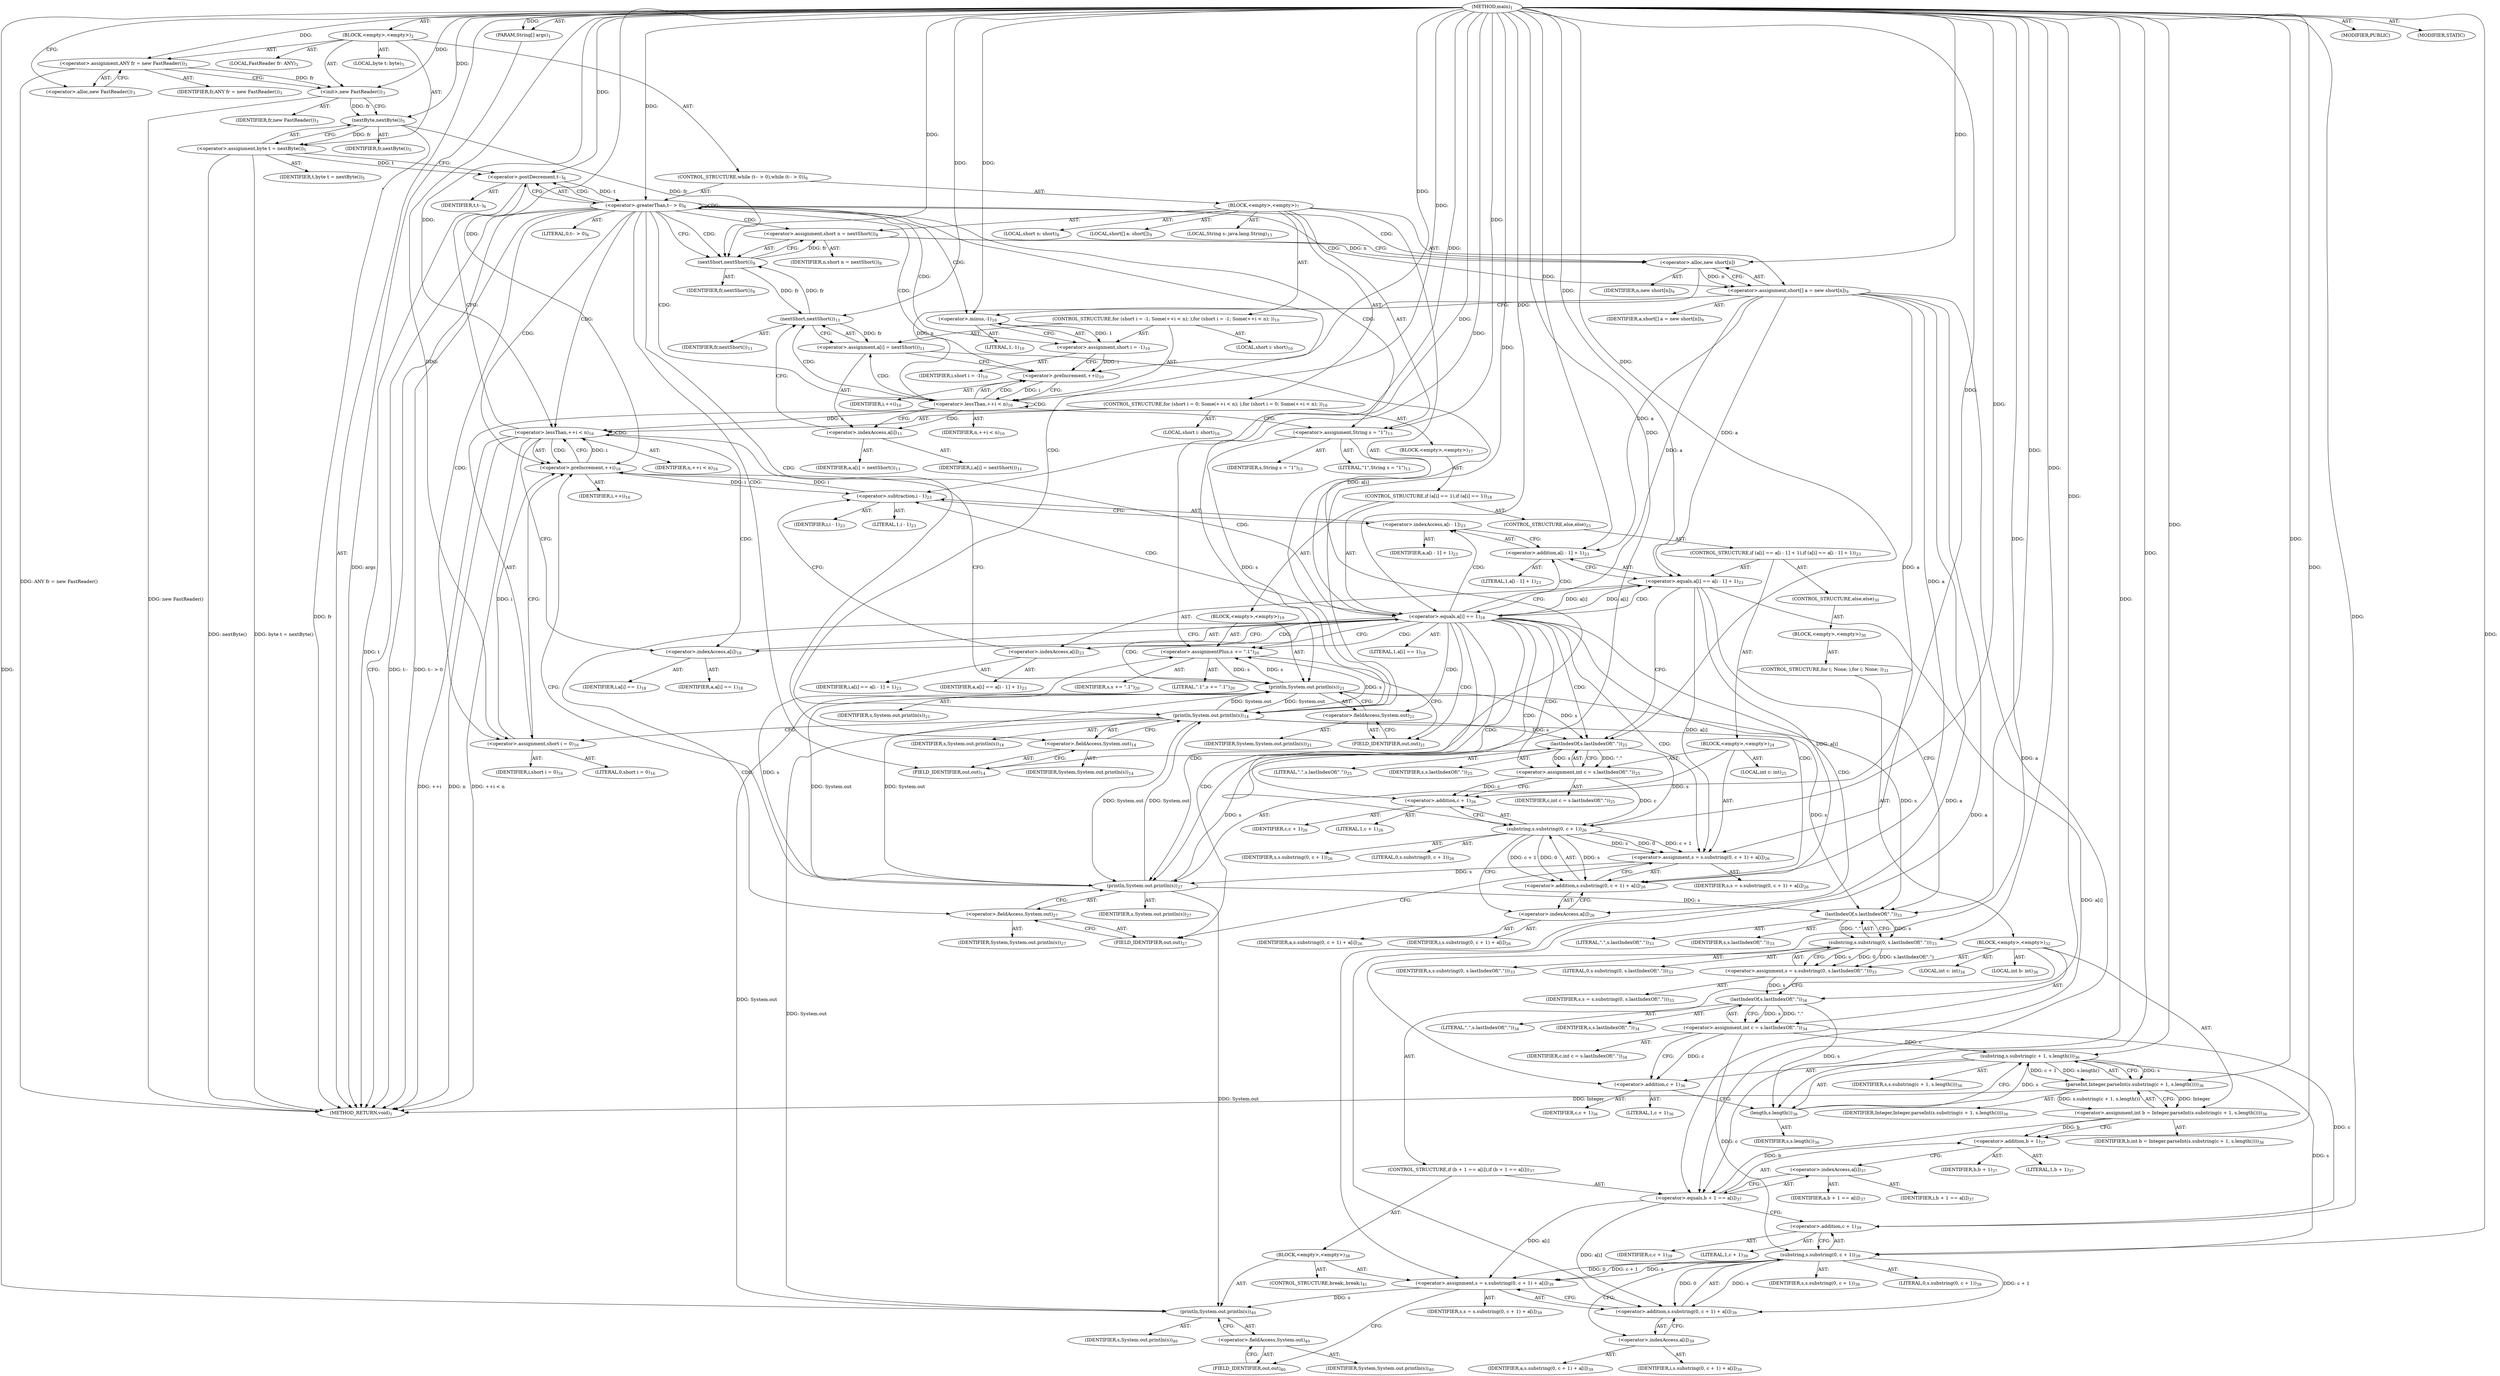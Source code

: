digraph "main" {  
"19" [label = <(METHOD,main)<SUB>1</SUB>> ]
"20" [label = <(PARAM,String[] args)<SUB>1</SUB>> ]
"21" [label = <(BLOCK,&lt;empty&gt;,&lt;empty&gt;)<SUB>2</SUB>> ]
"4" [label = <(LOCAL,FastReader fr: ANY)<SUB>3</SUB>> ]
"22" [label = <(&lt;operator&gt;.assignment,ANY fr = new FastReader())<SUB>3</SUB>> ]
"23" [label = <(IDENTIFIER,fr,ANY fr = new FastReader())<SUB>3</SUB>> ]
"24" [label = <(&lt;operator&gt;.alloc,new FastReader())<SUB>3</SUB>> ]
"25" [label = <(&lt;init&gt;,new FastReader())<SUB>3</SUB>> ]
"3" [label = <(IDENTIFIER,fr,new FastReader())<SUB>3</SUB>> ]
"26" [label = <(LOCAL,byte t: byte)<SUB>5</SUB>> ]
"27" [label = <(&lt;operator&gt;.assignment,byte t = nextByte())<SUB>5</SUB>> ]
"28" [label = <(IDENTIFIER,t,byte t = nextByte())<SUB>5</SUB>> ]
"29" [label = <(nextByte,nextByte())<SUB>5</SUB>> ]
"30" [label = <(IDENTIFIER,fr,nextByte())<SUB>5</SUB>> ]
"31" [label = <(CONTROL_STRUCTURE,while (t-- &gt; 0),while (t-- &gt; 0))<SUB>6</SUB>> ]
"32" [label = <(&lt;operator&gt;.greaterThan,t-- &gt; 0)<SUB>6</SUB>> ]
"33" [label = <(&lt;operator&gt;.postDecrement,t--)<SUB>6</SUB>> ]
"34" [label = <(IDENTIFIER,t,t--)<SUB>6</SUB>> ]
"35" [label = <(LITERAL,0,t-- &gt; 0)<SUB>6</SUB>> ]
"36" [label = <(BLOCK,&lt;empty&gt;,&lt;empty&gt;)<SUB>7</SUB>> ]
"37" [label = <(LOCAL,short n: short)<SUB>8</SUB>> ]
"38" [label = <(&lt;operator&gt;.assignment,short n = nextShort())<SUB>8</SUB>> ]
"39" [label = <(IDENTIFIER,n,short n = nextShort())<SUB>8</SUB>> ]
"40" [label = <(nextShort,nextShort())<SUB>8</SUB>> ]
"41" [label = <(IDENTIFIER,fr,nextShort())<SUB>8</SUB>> ]
"42" [label = <(LOCAL,short[] a: short[])<SUB>9</SUB>> ]
"43" [label = <(&lt;operator&gt;.assignment,short[] a = new short[n])<SUB>9</SUB>> ]
"44" [label = <(IDENTIFIER,a,short[] a = new short[n])<SUB>9</SUB>> ]
"45" [label = <(&lt;operator&gt;.alloc,new short[n])> ]
"46" [label = <(IDENTIFIER,n,new short[n])<SUB>9</SUB>> ]
"47" [label = <(CONTROL_STRUCTURE,for (short i = -1; Some(++i &lt; n); ),for (short i = -1; Some(++i &lt; n); ))<SUB>10</SUB>> ]
"48" [label = <(LOCAL,short i: short)<SUB>10</SUB>> ]
"49" [label = <(&lt;operator&gt;.assignment,short i = -1)<SUB>10</SUB>> ]
"50" [label = <(IDENTIFIER,i,short i = -1)<SUB>10</SUB>> ]
"51" [label = <(&lt;operator&gt;.minus,-1)<SUB>10</SUB>> ]
"52" [label = <(LITERAL,1,-1)<SUB>10</SUB>> ]
"53" [label = <(&lt;operator&gt;.lessThan,++i &lt; n)<SUB>10</SUB>> ]
"54" [label = <(&lt;operator&gt;.preIncrement,++i)<SUB>10</SUB>> ]
"55" [label = <(IDENTIFIER,i,++i)<SUB>10</SUB>> ]
"56" [label = <(IDENTIFIER,n,++i &lt; n)<SUB>10</SUB>> ]
"57" [label = <(&lt;operator&gt;.assignment,a[i] = nextShort())<SUB>11</SUB>> ]
"58" [label = <(&lt;operator&gt;.indexAccess,a[i])<SUB>11</SUB>> ]
"59" [label = <(IDENTIFIER,a,a[i] = nextShort())<SUB>11</SUB>> ]
"60" [label = <(IDENTIFIER,i,a[i] = nextShort())<SUB>11</SUB>> ]
"61" [label = <(nextShort,nextShort())<SUB>11</SUB>> ]
"62" [label = <(IDENTIFIER,fr,nextShort())<SUB>11</SUB>> ]
"63" [label = <(LOCAL,String s: java.lang.String)<SUB>13</SUB>> ]
"64" [label = <(&lt;operator&gt;.assignment,String s = &quot;1&quot;)<SUB>13</SUB>> ]
"65" [label = <(IDENTIFIER,s,String s = &quot;1&quot;)<SUB>13</SUB>> ]
"66" [label = <(LITERAL,&quot;1&quot;,String s = &quot;1&quot;)<SUB>13</SUB>> ]
"67" [label = <(println,System.out.println(s))<SUB>14</SUB>> ]
"68" [label = <(&lt;operator&gt;.fieldAccess,System.out)<SUB>14</SUB>> ]
"69" [label = <(IDENTIFIER,System,System.out.println(s))<SUB>14</SUB>> ]
"70" [label = <(FIELD_IDENTIFIER,out,out)<SUB>14</SUB>> ]
"71" [label = <(IDENTIFIER,s,System.out.println(s))<SUB>14</SUB>> ]
"72" [label = <(CONTROL_STRUCTURE,for (short i = 0; Some(++i &lt; n); ),for (short i = 0; Some(++i &lt; n); ))<SUB>16</SUB>> ]
"73" [label = <(LOCAL,short i: short)<SUB>16</SUB>> ]
"74" [label = <(&lt;operator&gt;.assignment,short i = 0)<SUB>16</SUB>> ]
"75" [label = <(IDENTIFIER,i,short i = 0)<SUB>16</SUB>> ]
"76" [label = <(LITERAL,0,short i = 0)<SUB>16</SUB>> ]
"77" [label = <(&lt;operator&gt;.lessThan,++i &lt; n)<SUB>16</SUB>> ]
"78" [label = <(&lt;operator&gt;.preIncrement,++i)<SUB>16</SUB>> ]
"79" [label = <(IDENTIFIER,i,++i)<SUB>16</SUB>> ]
"80" [label = <(IDENTIFIER,n,++i &lt; n)<SUB>16</SUB>> ]
"81" [label = <(BLOCK,&lt;empty&gt;,&lt;empty&gt;)<SUB>17</SUB>> ]
"82" [label = <(CONTROL_STRUCTURE,if (a[i] == 1),if (a[i] == 1))<SUB>18</SUB>> ]
"83" [label = <(&lt;operator&gt;.equals,a[i] == 1)<SUB>18</SUB>> ]
"84" [label = <(&lt;operator&gt;.indexAccess,a[i])<SUB>18</SUB>> ]
"85" [label = <(IDENTIFIER,a,a[i] == 1)<SUB>18</SUB>> ]
"86" [label = <(IDENTIFIER,i,a[i] == 1)<SUB>18</SUB>> ]
"87" [label = <(LITERAL,1,a[i] == 1)<SUB>18</SUB>> ]
"88" [label = <(BLOCK,&lt;empty&gt;,&lt;empty&gt;)<SUB>19</SUB>> ]
"89" [label = <(&lt;operator&gt;.assignmentPlus,s += &quot;.1&quot;)<SUB>20</SUB>> ]
"90" [label = <(IDENTIFIER,s,s += &quot;.1&quot;)<SUB>20</SUB>> ]
"91" [label = <(LITERAL,&quot;.1&quot;,s += &quot;.1&quot;)<SUB>20</SUB>> ]
"92" [label = <(println,System.out.println(s))<SUB>21</SUB>> ]
"93" [label = <(&lt;operator&gt;.fieldAccess,System.out)<SUB>21</SUB>> ]
"94" [label = <(IDENTIFIER,System,System.out.println(s))<SUB>21</SUB>> ]
"95" [label = <(FIELD_IDENTIFIER,out,out)<SUB>21</SUB>> ]
"96" [label = <(IDENTIFIER,s,System.out.println(s))<SUB>21</SUB>> ]
"97" [label = <(CONTROL_STRUCTURE,else,else)<SUB>23</SUB>> ]
"98" [label = <(CONTROL_STRUCTURE,if (a[i] == a[i - 1] + 1),if (a[i] == a[i - 1] + 1))<SUB>23</SUB>> ]
"99" [label = <(&lt;operator&gt;.equals,a[i] == a[i - 1] + 1)<SUB>23</SUB>> ]
"100" [label = <(&lt;operator&gt;.indexAccess,a[i])<SUB>23</SUB>> ]
"101" [label = <(IDENTIFIER,a,a[i] == a[i - 1] + 1)<SUB>23</SUB>> ]
"102" [label = <(IDENTIFIER,i,a[i] == a[i - 1] + 1)<SUB>23</SUB>> ]
"103" [label = <(&lt;operator&gt;.addition,a[i - 1] + 1)<SUB>23</SUB>> ]
"104" [label = <(&lt;operator&gt;.indexAccess,a[i - 1])<SUB>23</SUB>> ]
"105" [label = <(IDENTIFIER,a,a[i - 1] + 1)<SUB>23</SUB>> ]
"106" [label = <(&lt;operator&gt;.subtraction,i - 1)<SUB>23</SUB>> ]
"107" [label = <(IDENTIFIER,i,i - 1)<SUB>23</SUB>> ]
"108" [label = <(LITERAL,1,i - 1)<SUB>23</SUB>> ]
"109" [label = <(LITERAL,1,a[i - 1] + 1)<SUB>23</SUB>> ]
"110" [label = <(BLOCK,&lt;empty&gt;,&lt;empty&gt;)<SUB>24</SUB>> ]
"111" [label = <(LOCAL,int c: int)<SUB>25</SUB>> ]
"112" [label = <(&lt;operator&gt;.assignment,int c = s.lastIndexOf(&quot;.&quot;))<SUB>25</SUB>> ]
"113" [label = <(IDENTIFIER,c,int c = s.lastIndexOf(&quot;.&quot;))<SUB>25</SUB>> ]
"114" [label = <(lastIndexOf,s.lastIndexOf(&quot;.&quot;))<SUB>25</SUB>> ]
"115" [label = <(IDENTIFIER,s,s.lastIndexOf(&quot;.&quot;))<SUB>25</SUB>> ]
"116" [label = <(LITERAL,&quot;.&quot;,s.lastIndexOf(&quot;.&quot;))<SUB>25</SUB>> ]
"117" [label = <(&lt;operator&gt;.assignment,s = s.substring(0, c + 1) + a[i])<SUB>26</SUB>> ]
"118" [label = <(IDENTIFIER,s,s = s.substring(0, c + 1) + a[i])<SUB>26</SUB>> ]
"119" [label = <(&lt;operator&gt;.addition,s.substring(0, c + 1) + a[i])<SUB>26</SUB>> ]
"120" [label = <(substring,s.substring(0, c + 1))<SUB>26</SUB>> ]
"121" [label = <(IDENTIFIER,s,s.substring(0, c + 1))<SUB>26</SUB>> ]
"122" [label = <(LITERAL,0,s.substring(0, c + 1))<SUB>26</SUB>> ]
"123" [label = <(&lt;operator&gt;.addition,c + 1)<SUB>26</SUB>> ]
"124" [label = <(IDENTIFIER,c,c + 1)<SUB>26</SUB>> ]
"125" [label = <(LITERAL,1,c + 1)<SUB>26</SUB>> ]
"126" [label = <(&lt;operator&gt;.indexAccess,a[i])<SUB>26</SUB>> ]
"127" [label = <(IDENTIFIER,a,s.substring(0, c + 1) + a[i])<SUB>26</SUB>> ]
"128" [label = <(IDENTIFIER,i,s.substring(0, c + 1) + a[i])<SUB>26</SUB>> ]
"129" [label = <(println,System.out.println(s))<SUB>27</SUB>> ]
"130" [label = <(&lt;operator&gt;.fieldAccess,System.out)<SUB>27</SUB>> ]
"131" [label = <(IDENTIFIER,System,System.out.println(s))<SUB>27</SUB>> ]
"132" [label = <(FIELD_IDENTIFIER,out,out)<SUB>27</SUB>> ]
"133" [label = <(IDENTIFIER,s,System.out.println(s))<SUB>27</SUB>> ]
"134" [label = <(CONTROL_STRUCTURE,else,else)<SUB>30</SUB>> ]
"135" [label = <(BLOCK,&lt;empty&gt;,&lt;empty&gt;)<SUB>30</SUB>> ]
"136" [label = <(CONTROL_STRUCTURE,for (; None; ),for (; None; ))<SUB>31</SUB>> ]
"137" [label = <(BLOCK,&lt;empty&gt;,&lt;empty&gt;)<SUB>32</SUB>> ]
"138" [label = <(&lt;operator&gt;.assignment,s = s.substring(0, s.lastIndexOf(&quot;.&quot;)))<SUB>33</SUB>> ]
"139" [label = <(IDENTIFIER,s,s = s.substring(0, s.lastIndexOf(&quot;.&quot;)))<SUB>33</SUB>> ]
"140" [label = <(substring,s.substring(0, s.lastIndexOf(&quot;.&quot;)))<SUB>33</SUB>> ]
"141" [label = <(IDENTIFIER,s,s.substring(0, s.lastIndexOf(&quot;.&quot;)))<SUB>33</SUB>> ]
"142" [label = <(LITERAL,0,s.substring(0, s.lastIndexOf(&quot;.&quot;)))<SUB>33</SUB>> ]
"143" [label = <(lastIndexOf,s.lastIndexOf(&quot;.&quot;))<SUB>33</SUB>> ]
"144" [label = <(IDENTIFIER,s,s.lastIndexOf(&quot;.&quot;))<SUB>33</SUB>> ]
"145" [label = <(LITERAL,&quot;.&quot;,s.lastIndexOf(&quot;.&quot;))<SUB>33</SUB>> ]
"146" [label = <(LOCAL,int c: int)<SUB>34</SUB>> ]
"147" [label = <(&lt;operator&gt;.assignment,int c = s.lastIndexOf(&quot;.&quot;))<SUB>34</SUB>> ]
"148" [label = <(IDENTIFIER,c,int c = s.lastIndexOf(&quot;.&quot;))<SUB>34</SUB>> ]
"149" [label = <(lastIndexOf,s.lastIndexOf(&quot;.&quot;))<SUB>34</SUB>> ]
"150" [label = <(IDENTIFIER,s,s.lastIndexOf(&quot;.&quot;))<SUB>34</SUB>> ]
"151" [label = <(LITERAL,&quot;.&quot;,s.lastIndexOf(&quot;.&quot;))<SUB>34</SUB>> ]
"152" [label = <(LOCAL,int b: int)<SUB>36</SUB>> ]
"153" [label = <(&lt;operator&gt;.assignment,int b = Integer.parseInt(s.substring(c + 1, s.length())))<SUB>36</SUB>> ]
"154" [label = <(IDENTIFIER,b,int b = Integer.parseInt(s.substring(c + 1, s.length())))<SUB>36</SUB>> ]
"155" [label = <(parseInt,Integer.parseInt(s.substring(c + 1, s.length())))<SUB>36</SUB>> ]
"156" [label = <(IDENTIFIER,Integer,Integer.parseInt(s.substring(c + 1, s.length())))<SUB>36</SUB>> ]
"157" [label = <(substring,s.substring(c + 1, s.length()))<SUB>36</SUB>> ]
"158" [label = <(IDENTIFIER,s,s.substring(c + 1, s.length()))<SUB>36</SUB>> ]
"159" [label = <(&lt;operator&gt;.addition,c + 1)<SUB>36</SUB>> ]
"160" [label = <(IDENTIFIER,c,c + 1)<SUB>36</SUB>> ]
"161" [label = <(LITERAL,1,c + 1)<SUB>36</SUB>> ]
"162" [label = <(length,s.length())<SUB>36</SUB>> ]
"163" [label = <(IDENTIFIER,s,s.length())<SUB>36</SUB>> ]
"164" [label = <(CONTROL_STRUCTURE,if (b + 1 == a[i]),if (b + 1 == a[i]))<SUB>37</SUB>> ]
"165" [label = <(&lt;operator&gt;.equals,b + 1 == a[i])<SUB>37</SUB>> ]
"166" [label = <(&lt;operator&gt;.addition,b + 1)<SUB>37</SUB>> ]
"167" [label = <(IDENTIFIER,b,b + 1)<SUB>37</SUB>> ]
"168" [label = <(LITERAL,1,b + 1)<SUB>37</SUB>> ]
"169" [label = <(&lt;operator&gt;.indexAccess,a[i])<SUB>37</SUB>> ]
"170" [label = <(IDENTIFIER,a,b + 1 == a[i])<SUB>37</SUB>> ]
"171" [label = <(IDENTIFIER,i,b + 1 == a[i])<SUB>37</SUB>> ]
"172" [label = <(BLOCK,&lt;empty&gt;,&lt;empty&gt;)<SUB>38</SUB>> ]
"173" [label = <(&lt;operator&gt;.assignment,s = s.substring(0, c + 1) + a[i])<SUB>39</SUB>> ]
"174" [label = <(IDENTIFIER,s,s = s.substring(0, c + 1) + a[i])<SUB>39</SUB>> ]
"175" [label = <(&lt;operator&gt;.addition,s.substring(0, c + 1) + a[i])<SUB>39</SUB>> ]
"176" [label = <(substring,s.substring(0, c + 1))<SUB>39</SUB>> ]
"177" [label = <(IDENTIFIER,s,s.substring(0, c + 1))<SUB>39</SUB>> ]
"178" [label = <(LITERAL,0,s.substring(0, c + 1))<SUB>39</SUB>> ]
"179" [label = <(&lt;operator&gt;.addition,c + 1)<SUB>39</SUB>> ]
"180" [label = <(IDENTIFIER,c,c + 1)<SUB>39</SUB>> ]
"181" [label = <(LITERAL,1,c + 1)<SUB>39</SUB>> ]
"182" [label = <(&lt;operator&gt;.indexAccess,a[i])<SUB>39</SUB>> ]
"183" [label = <(IDENTIFIER,a,s.substring(0, c + 1) + a[i])<SUB>39</SUB>> ]
"184" [label = <(IDENTIFIER,i,s.substring(0, c + 1) + a[i])<SUB>39</SUB>> ]
"185" [label = <(println,System.out.println(s))<SUB>40</SUB>> ]
"186" [label = <(&lt;operator&gt;.fieldAccess,System.out)<SUB>40</SUB>> ]
"187" [label = <(IDENTIFIER,System,System.out.println(s))<SUB>40</SUB>> ]
"188" [label = <(FIELD_IDENTIFIER,out,out)<SUB>40</SUB>> ]
"189" [label = <(IDENTIFIER,s,System.out.println(s))<SUB>40</SUB>> ]
"190" [label = <(CONTROL_STRUCTURE,break;,break;)<SUB>41</SUB>> ]
"191" [label = <(MODIFIER,PUBLIC)> ]
"192" [label = <(MODIFIER,STATIC)> ]
"193" [label = <(METHOD_RETURN,void)<SUB>1</SUB>> ]
  "19" -> "20"  [ label = "AST: "] 
  "19" -> "21"  [ label = "AST: "] 
  "19" -> "191"  [ label = "AST: "] 
  "19" -> "192"  [ label = "AST: "] 
  "19" -> "193"  [ label = "AST: "] 
  "21" -> "4"  [ label = "AST: "] 
  "21" -> "22"  [ label = "AST: "] 
  "21" -> "25"  [ label = "AST: "] 
  "21" -> "26"  [ label = "AST: "] 
  "21" -> "27"  [ label = "AST: "] 
  "21" -> "31"  [ label = "AST: "] 
  "22" -> "23"  [ label = "AST: "] 
  "22" -> "24"  [ label = "AST: "] 
  "25" -> "3"  [ label = "AST: "] 
  "27" -> "28"  [ label = "AST: "] 
  "27" -> "29"  [ label = "AST: "] 
  "29" -> "30"  [ label = "AST: "] 
  "31" -> "32"  [ label = "AST: "] 
  "31" -> "36"  [ label = "AST: "] 
  "32" -> "33"  [ label = "AST: "] 
  "32" -> "35"  [ label = "AST: "] 
  "33" -> "34"  [ label = "AST: "] 
  "36" -> "37"  [ label = "AST: "] 
  "36" -> "38"  [ label = "AST: "] 
  "36" -> "42"  [ label = "AST: "] 
  "36" -> "43"  [ label = "AST: "] 
  "36" -> "47"  [ label = "AST: "] 
  "36" -> "63"  [ label = "AST: "] 
  "36" -> "64"  [ label = "AST: "] 
  "36" -> "67"  [ label = "AST: "] 
  "36" -> "72"  [ label = "AST: "] 
  "38" -> "39"  [ label = "AST: "] 
  "38" -> "40"  [ label = "AST: "] 
  "40" -> "41"  [ label = "AST: "] 
  "43" -> "44"  [ label = "AST: "] 
  "43" -> "45"  [ label = "AST: "] 
  "45" -> "46"  [ label = "AST: "] 
  "47" -> "48"  [ label = "AST: "] 
  "47" -> "49"  [ label = "AST: "] 
  "47" -> "53"  [ label = "AST: "] 
  "47" -> "57"  [ label = "AST: "] 
  "49" -> "50"  [ label = "AST: "] 
  "49" -> "51"  [ label = "AST: "] 
  "51" -> "52"  [ label = "AST: "] 
  "53" -> "54"  [ label = "AST: "] 
  "53" -> "56"  [ label = "AST: "] 
  "54" -> "55"  [ label = "AST: "] 
  "57" -> "58"  [ label = "AST: "] 
  "57" -> "61"  [ label = "AST: "] 
  "58" -> "59"  [ label = "AST: "] 
  "58" -> "60"  [ label = "AST: "] 
  "61" -> "62"  [ label = "AST: "] 
  "64" -> "65"  [ label = "AST: "] 
  "64" -> "66"  [ label = "AST: "] 
  "67" -> "68"  [ label = "AST: "] 
  "67" -> "71"  [ label = "AST: "] 
  "68" -> "69"  [ label = "AST: "] 
  "68" -> "70"  [ label = "AST: "] 
  "72" -> "73"  [ label = "AST: "] 
  "72" -> "74"  [ label = "AST: "] 
  "72" -> "77"  [ label = "AST: "] 
  "72" -> "81"  [ label = "AST: "] 
  "74" -> "75"  [ label = "AST: "] 
  "74" -> "76"  [ label = "AST: "] 
  "77" -> "78"  [ label = "AST: "] 
  "77" -> "80"  [ label = "AST: "] 
  "78" -> "79"  [ label = "AST: "] 
  "81" -> "82"  [ label = "AST: "] 
  "82" -> "83"  [ label = "AST: "] 
  "82" -> "88"  [ label = "AST: "] 
  "82" -> "97"  [ label = "AST: "] 
  "83" -> "84"  [ label = "AST: "] 
  "83" -> "87"  [ label = "AST: "] 
  "84" -> "85"  [ label = "AST: "] 
  "84" -> "86"  [ label = "AST: "] 
  "88" -> "89"  [ label = "AST: "] 
  "88" -> "92"  [ label = "AST: "] 
  "89" -> "90"  [ label = "AST: "] 
  "89" -> "91"  [ label = "AST: "] 
  "92" -> "93"  [ label = "AST: "] 
  "92" -> "96"  [ label = "AST: "] 
  "93" -> "94"  [ label = "AST: "] 
  "93" -> "95"  [ label = "AST: "] 
  "97" -> "98"  [ label = "AST: "] 
  "98" -> "99"  [ label = "AST: "] 
  "98" -> "110"  [ label = "AST: "] 
  "98" -> "134"  [ label = "AST: "] 
  "99" -> "100"  [ label = "AST: "] 
  "99" -> "103"  [ label = "AST: "] 
  "100" -> "101"  [ label = "AST: "] 
  "100" -> "102"  [ label = "AST: "] 
  "103" -> "104"  [ label = "AST: "] 
  "103" -> "109"  [ label = "AST: "] 
  "104" -> "105"  [ label = "AST: "] 
  "104" -> "106"  [ label = "AST: "] 
  "106" -> "107"  [ label = "AST: "] 
  "106" -> "108"  [ label = "AST: "] 
  "110" -> "111"  [ label = "AST: "] 
  "110" -> "112"  [ label = "AST: "] 
  "110" -> "117"  [ label = "AST: "] 
  "110" -> "129"  [ label = "AST: "] 
  "112" -> "113"  [ label = "AST: "] 
  "112" -> "114"  [ label = "AST: "] 
  "114" -> "115"  [ label = "AST: "] 
  "114" -> "116"  [ label = "AST: "] 
  "117" -> "118"  [ label = "AST: "] 
  "117" -> "119"  [ label = "AST: "] 
  "119" -> "120"  [ label = "AST: "] 
  "119" -> "126"  [ label = "AST: "] 
  "120" -> "121"  [ label = "AST: "] 
  "120" -> "122"  [ label = "AST: "] 
  "120" -> "123"  [ label = "AST: "] 
  "123" -> "124"  [ label = "AST: "] 
  "123" -> "125"  [ label = "AST: "] 
  "126" -> "127"  [ label = "AST: "] 
  "126" -> "128"  [ label = "AST: "] 
  "129" -> "130"  [ label = "AST: "] 
  "129" -> "133"  [ label = "AST: "] 
  "130" -> "131"  [ label = "AST: "] 
  "130" -> "132"  [ label = "AST: "] 
  "134" -> "135"  [ label = "AST: "] 
  "135" -> "136"  [ label = "AST: "] 
  "136" -> "137"  [ label = "AST: "] 
  "137" -> "138"  [ label = "AST: "] 
  "137" -> "146"  [ label = "AST: "] 
  "137" -> "147"  [ label = "AST: "] 
  "137" -> "152"  [ label = "AST: "] 
  "137" -> "153"  [ label = "AST: "] 
  "137" -> "164"  [ label = "AST: "] 
  "138" -> "139"  [ label = "AST: "] 
  "138" -> "140"  [ label = "AST: "] 
  "140" -> "141"  [ label = "AST: "] 
  "140" -> "142"  [ label = "AST: "] 
  "140" -> "143"  [ label = "AST: "] 
  "143" -> "144"  [ label = "AST: "] 
  "143" -> "145"  [ label = "AST: "] 
  "147" -> "148"  [ label = "AST: "] 
  "147" -> "149"  [ label = "AST: "] 
  "149" -> "150"  [ label = "AST: "] 
  "149" -> "151"  [ label = "AST: "] 
  "153" -> "154"  [ label = "AST: "] 
  "153" -> "155"  [ label = "AST: "] 
  "155" -> "156"  [ label = "AST: "] 
  "155" -> "157"  [ label = "AST: "] 
  "157" -> "158"  [ label = "AST: "] 
  "157" -> "159"  [ label = "AST: "] 
  "157" -> "162"  [ label = "AST: "] 
  "159" -> "160"  [ label = "AST: "] 
  "159" -> "161"  [ label = "AST: "] 
  "162" -> "163"  [ label = "AST: "] 
  "164" -> "165"  [ label = "AST: "] 
  "164" -> "172"  [ label = "AST: "] 
  "165" -> "166"  [ label = "AST: "] 
  "165" -> "169"  [ label = "AST: "] 
  "166" -> "167"  [ label = "AST: "] 
  "166" -> "168"  [ label = "AST: "] 
  "169" -> "170"  [ label = "AST: "] 
  "169" -> "171"  [ label = "AST: "] 
  "172" -> "173"  [ label = "AST: "] 
  "172" -> "185"  [ label = "AST: "] 
  "172" -> "190"  [ label = "AST: "] 
  "173" -> "174"  [ label = "AST: "] 
  "173" -> "175"  [ label = "AST: "] 
  "175" -> "176"  [ label = "AST: "] 
  "175" -> "182"  [ label = "AST: "] 
  "176" -> "177"  [ label = "AST: "] 
  "176" -> "178"  [ label = "AST: "] 
  "176" -> "179"  [ label = "AST: "] 
  "179" -> "180"  [ label = "AST: "] 
  "179" -> "181"  [ label = "AST: "] 
  "182" -> "183"  [ label = "AST: "] 
  "182" -> "184"  [ label = "AST: "] 
  "185" -> "186"  [ label = "AST: "] 
  "185" -> "189"  [ label = "AST: "] 
  "186" -> "187"  [ label = "AST: "] 
  "186" -> "188"  [ label = "AST: "] 
  "22" -> "25"  [ label = "CFG: "] 
  "25" -> "29"  [ label = "CFG: "] 
  "27" -> "33"  [ label = "CFG: "] 
  "24" -> "22"  [ label = "CFG: "] 
  "29" -> "27"  [ label = "CFG: "] 
  "32" -> "193"  [ label = "CFG: "] 
  "32" -> "40"  [ label = "CFG: "] 
  "33" -> "32"  [ label = "CFG: "] 
  "38" -> "45"  [ label = "CFG: "] 
  "43" -> "51"  [ label = "CFG: "] 
  "64" -> "70"  [ label = "CFG: "] 
  "67" -> "74"  [ label = "CFG: "] 
  "40" -> "38"  [ label = "CFG: "] 
  "45" -> "43"  [ label = "CFG: "] 
  "49" -> "54"  [ label = "CFG: "] 
  "53" -> "58"  [ label = "CFG: "] 
  "53" -> "64"  [ label = "CFG: "] 
  "57" -> "54"  [ label = "CFG: "] 
  "68" -> "67"  [ label = "CFG: "] 
  "74" -> "78"  [ label = "CFG: "] 
  "77" -> "33"  [ label = "CFG: "] 
  "77" -> "84"  [ label = "CFG: "] 
  "51" -> "49"  [ label = "CFG: "] 
  "54" -> "53"  [ label = "CFG: "] 
  "58" -> "61"  [ label = "CFG: "] 
  "61" -> "57"  [ label = "CFG: "] 
  "70" -> "68"  [ label = "CFG: "] 
  "78" -> "77"  [ label = "CFG: "] 
  "83" -> "89"  [ label = "CFG: "] 
  "83" -> "100"  [ label = "CFG: "] 
  "84" -> "83"  [ label = "CFG: "] 
  "89" -> "95"  [ label = "CFG: "] 
  "92" -> "78"  [ label = "CFG: "] 
  "93" -> "92"  [ label = "CFG: "] 
  "99" -> "114"  [ label = "CFG: "] 
  "99" -> "143"  [ label = "CFG: "] 
  "95" -> "93"  [ label = "CFG: "] 
  "100" -> "106"  [ label = "CFG: "] 
  "103" -> "99"  [ label = "CFG: "] 
  "112" -> "123"  [ label = "CFG: "] 
  "117" -> "132"  [ label = "CFG: "] 
  "129" -> "78"  [ label = "CFG: "] 
  "104" -> "103"  [ label = "CFG: "] 
  "114" -> "112"  [ label = "CFG: "] 
  "119" -> "117"  [ label = "CFG: "] 
  "130" -> "129"  [ label = "CFG: "] 
  "106" -> "104"  [ label = "CFG: "] 
  "120" -> "126"  [ label = "CFG: "] 
  "126" -> "119"  [ label = "CFG: "] 
  "132" -> "130"  [ label = "CFG: "] 
  "123" -> "120"  [ label = "CFG: "] 
  "138" -> "149"  [ label = "CFG: "] 
  "147" -> "159"  [ label = "CFG: "] 
  "153" -> "166"  [ label = "CFG: "] 
  "140" -> "138"  [ label = "CFG: "] 
  "149" -> "147"  [ label = "CFG: "] 
  "155" -> "153"  [ label = "CFG: "] 
  "165" -> "179"  [ label = "CFG: "] 
  "143" -> "140"  [ label = "CFG: "] 
  "157" -> "155"  [ label = "CFG: "] 
  "166" -> "169"  [ label = "CFG: "] 
  "169" -> "165"  [ label = "CFG: "] 
  "173" -> "188"  [ label = "CFG: "] 
  "159" -> "162"  [ label = "CFG: "] 
  "162" -> "157"  [ label = "CFG: "] 
  "175" -> "173"  [ label = "CFG: "] 
  "186" -> "185"  [ label = "CFG: "] 
  "176" -> "182"  [ label = "CFG: "] 
  "182" -> "175"  [ label = "CFG: "] 
  "188" -> "186"  [ label = "CFG: "] 
  "179" -> "176"  [ label = "CFG: "] 
  "19" -> "24"  [ label = "CFG: "] 
  "20" -> "193"  [ label = "DDG: args"] 
  "22" -> "193"  [ label = "DDG: ANY fr = new FastReader()"] 
  "25" -> "193"  [ label = "DDG: new FastReader()"] 
  "29" -> "193"  [ label = "DDG: fr"] 
  "27" -> "193"  [ label = "DDG: nextByte()"] 
  "27" -> "193"  [ label = "DDG: byte t = nextByte()"] 
  "33" -> "193"  [ label = "DDG: t"] 
  "32" -> "193"  [ label = "DDG: t--"] 
  "32" -> "193"  [ label = "DDG: t-- &gt; 0"] 
  "77" -> "193"  [ label = "DDG: ++i"] 
  "77" -> "193"  [ label = "DDG: n"] 
  "77" -> "193"  [ label = "DDG: ++i &lt; n"] 
  "155" -> "193"  [ label = "DDG: Integer"] 
  "19" -> "20"  [ label = "DDG: "] 
  "19" -> "22"  [ label = "DDG: "] 
  "29" -> "27"  [ label = "DDG: fr"] 
  "22" -> "25"  [ label = "DDG: fr"] 
  "19" -> "25"  [ label = "DDG: "] 
  "25" -> "29"  [ label = "DDG: fr"] 
  "19" -> "29"  [ label = "DDG: "] 
  "33" -> "32"  [ label = "DDG: t"] 
  "19" -> "32"  [ label = "DDG: "] 
  "40" -> "38"  [ label = "DDG: fr"] 
  "45" -> "43"  [ label = "DDG: n"] 
  "19" -> "64"  [ label = "DDG: "] 
  "27" -> "33"  [ label = "DDG: t"] 
  "19" -> "33"  [ label = "DDG: "] 
  "51" -> "49"  [ label = "DDG: 1"] 
  "61" -> "57"  [ label = "DDG: fr"] 
  "129" -> "67"  [ label = "DDG: System.out"] 
  "92" -> "67"  [ label = "DDG: System.out"] 
  "64" -> "67"  [ label = "DDG: s"] 
  "19" -> "67"  [ label = "DDG: "] 
  "19" -> "74"  [ label = "DDG: "] 
  "29" -> "40"  [ label = "DDG: fr"] 
  "61" -> "40"  [ label = "DDG: fr"] 
  "19" -> "40"  [ label = "DDG: "] 
  "38" -> "45"  [ label = "DDG: n"] 
  "19" -> "45"  [ label = "DDG: "] 
  "54" -> "53"  [ label = "DDG: i"] 
  "45" -> "53"  [ label = "DDG: n"] 
  "19" -> "53"  [ label = "DDG: "] 
  "78" -> "77"  [ label = "DDG: i"] 
  "53" -> "77"  [ label = "DDG: n"] 
  "19" -> "77"  [ label = "DDG: "] 
  "19" -> "51"  [ label = "DDG: "] 
  "49" -> "54"  [ label = "DDG: i"] 
  "19" -> "54"  [ label = "DDG: "] 
  "40" -> "61"  [ label = "DDG: fr"] 
  "19" -> "61"  [ label = "DDG: "] 
  "74" -> "78"  [ label = "DDG: i"] 
  "106" -> "78"  [ label = "DDG: i"] 
  "19" -> "78"  [ label = "DDG: "] 
  "43" -> "83"  [ label = "DDG: a"] 
  "57" -> "83"  [ label = "DDG: a[i]"] 
  "99" -> "83"  [ label = "DDG: a[i]"] 
  "19" -> "83"  [ label = "DDG: "] 
  "19" -> "89"  [ label = "DDG: "] 
  "67" -> "89"  [ label = "DDG: s"] 
  "129" -> "89"  [ label = "DDG: s"] 
  "92" -> "89"  [ label = "DDG: s"] 
  "67" -> "92"  [ label = "DDG: System.out"] 
  "129" -> "92"  [ label = "DDG: System.out"] 
  "89" -> "92"  [ label = "DDG: s"] 
  "19" -> "92"  [ label = "DDG: "] 
  "43" -> "99"  [ label = "DDG: a"] 
  "83" -> "99"  [ label = "DDG: a[i]"] 
  "19" -> "99"  [ label = "DDG: "] 
  "114" -> "112"  [ label = "DDG: s"] 
  "114" -> "112"  [ label = "DDG: &quot;.&quot;"] 
  "120" -> "117"  [ label = "DDG: s"] 
  "120" -> "117"  [ label = "DDG: 0"] 
  "120" -> "117"  [ label = "DDG: c + 1"] 
  "43" -> "117"  [ label = "DDG: a"] 
  "99" -> "117"  [ label = "DDG: a[i]"] 
  "43" -> "103"  [ label = "DDG: a"] 
  "19" -> "103"  [ label = "DDG: "] 
  "67" -> "129"  [ label = "DDG: System.out"] 
  "92" -> "129"  [ label = "DDG: System.out"] 
  "117" -> "129"  [ label = "DDG: s"] 
  "19" -> "129"  [ label = "DDG: "] 
  "67" -> "114"  [ label = "DDG: s"] 
  "129" -> "114"  [ label = "DDG: s"] 
  "92" -> "114"  [ label = "DDG: s"] 
  "19" -> "114"  [ label = "DDG: "] 
  "120" -> "119"  [ label = "DDG: s"] 
  "120" -> "119"  [ label = "DDG: 0"] 
  "120" -> "119"  [ label = "DDG: c + 1"] 
  "43" -> "119"  [ label = "DDG: a"] 
  "99" -> "119"  [ label = "DDG: a[i]"] 
  "78" -> "106"  [ label = "DDG: i"] 
  "19" -> "106"  [ label = "DDG: "] 
  "114" -> "120"  [ label = "DDG: s"] 
  "19" -> "120"  [ label = "DDG: "] 
  "112" -> "120"  [ label = "DDG: c"] 
  "140" -> "138"  [ label = "DDG: s"] 
  "140" -> "138"  [ label = "DDG: 0"] 
  "140" -> "138"  [ label = "DDG: s.lastIndexOf(&quot;.&quot;)"] 
  "149" -> "147"  [ label = "DDG: s"] 
  "149" -> "147"  [ label = "DDG: &quot;.&quot;"] 
  "155" -> "153"  [ label = "DDG: Integer"] 
  "155" -> "153"  [ label = "DDG: s.substring(c + 1, s.length())"] 
  "112" -> "123"  [ label = "DDG: c"] 
  "19" -> "123"  [ label = "DDG: "] 
  "143" -> "140"  [ label = "DDG: s"] 
  "19" -> "140"  [ label = "DDG: "] 
  "143" -> "140"  [ label = "DDG: &quot;.&quot;"] 
  "138" -> "149"  [ label = "DDG: s"] 
  "19" -> "149"  [ label = "DDG: "] 
  "19" -> "155"  [ label = "DDG: "] 
  "157" -> "155"  [ label = "DDG: s"] 
  "157" -> "155"  [ label = "DDG: c + 1"] 
  "157" -> "155"  [ label = "DDG: s.length()"] 
  "153" -> "165"  [ label = "DDG: b"] 
  "19" -> "165"  [ label = "DDG: "] 
  "43" -> "165"  [ label = "DDG: a"] 
  "99" -> "165"  [ label = "DDG: a[i]"] 
  "176" -> "173"  [ label = "DDG: s"] 
  "176" -> "173"  [ label = "DDG: 0"] 
  "176" -> "173"  [ label = "DDG: c + 1"] 
  "43" -> "173"  [ label = "DDG: a"] 
  "165" -> "173"  [ label = "DDG: a[i]"] 
  "67" -> "143"  [ label = "DDG: s"] 
  "129" -> "143"  [ label = "DDG: s"] 
  "92" -> "143"  [ label = "DDG: s"] 
  "19" -> "143"  [ label = "DDG: "] 
  "162" -> "157"  [ label = "DDG: s"] 
  "19" -> "157"  [ label = "DDG: "] 
  "147" -> "157"  [ label = "DDG: c"] 
  "153" -> "166"  [ label = "DDG: b"] 
  "19" -> "166"  [ label = "DDG: "] 
  "67" -> "185"  [ label = "DDG: System.out"] 
  "129" -> "185"  [ label = "DDG: System.out"] 
  "92" -> "185"  [ label = "DDG: System.out"] 
  "173" -> "185"  [ label = "DDG: s"] 
  "19" -> "185"  [ label = "DDG: "] 
  "147" -> "159"  [ label = "DDG: c"] 
  "19" -> "159"  [ label = "DDG: "] 
  "149" -> "162"  [ label = "DDG: s"] 
  "19" -> "162"  [ label = "DDG: "] 
  "176" -> "175"  [ label = "DDG: s"] 
  "176" -> "175"  [ label = "DDG: 0"] 
  "176" -> "175"  [ label = "DDG: c + 1"] 
  "43" -> "175"  [ label = "DDG: a"] 
  "165" -> "175"  [ label = "DDG: a[i]"] 
  "157" -> "176"  [ label = "DDG: s"] 
  "19" -> "176"  [ label = "DDG: "] 
  "147" -> "176"  [ label = "DDG: c"] 
  "19" -> "179"  [ label = "DDG: "] 
  "147" -> "179"  [ label = "DDG: c"] 
  "32" -> "32"  [ label = "CDG: "] 
  "32" -> "68"  [ label = "CDG: "] 
  "32" -> "49"  [ label = "CDG: "] 
  "32" -> "77"  [ label = "CDG: "] 
  "32" -> "64"  [ label = "CDG: "] 
  "32" -> "51"  [ label = "CDG: "] 
  "32" -> "38"  [ label = "CDG: "] 
  "32" -> "67"  [ label = "CDG: "] 
  "32" -> "74"  [ label = "CDG: "] 
  "32" -> "45"  [ label = "CDG: "] 
  "32" -> "40"  [ label = "CDG: "] 
  "32" -> "54"  [ label = "CDG: "] 
  "32" -> "43"  [ label = "CDG: "] 
  "32" -> "33"  [ label = "CDG: "] 
  "32" -> "53"  [ label = "CDG: "] 
  "32" -> "70"  [ label = "CDG: "] 
  "32" -> "78"  [ label = "CDG: "] 
  "53" -> "57"  [ label = "CDG: "] 
  "53" -> "54"  [ label = "CDG: "] 
  "53" -> "58"  [ label = "CDG: "] 
  "53" -> "61"  [ label = "CDG: "] 
  "53" -> "53"  [ label = "CDG: "] 
  "77" -> "77"  [ label = "CDG: "] 
  "77" -> "84"  [ label = "CDG: "] 
  "77" -> "83"  [ label = "CDG: "] 
  "77" -> "78"  [ label = "CDG: "] 
  "83" -> "89"  [ label = "CDG: "] 
  "83" -> "120"  [ label = "CDG: "] 
  "83" -> "99"  [ label = "CDG: "] 
  "83" -> "114"  [ label = "CDG: "] 
  "83" -> "103"  [ label = "CDG: "] 
  "83" -> "132"  [ label = "CDG: "] 
  "83" -> "104"  [ label = "CDG: "] 
  "83" -> "119"  [ label = "CDG: "] 
  "83" -> "95"  [ label = "CDG: "] 
  "83" -> "92"  [ label = "CDG: "] 
  "83" -> "123"  [ label = "CDG: "] 
  "83" -> "106"  [ label = "CDG: "] 
  "83" -> "112"  [ label = "CDG: "] 
  "83" -> "129"  [ label = "CDG: "] 
  "83" -> "93"  [ label = "CDG: "] 
  "83" -> "126"  [ label = "CDG: "] 
  "83" -> "130"  [ label = "CDG: "] 
  "83" -> "100"  [ label = "CDG: "] 
  "83" -> "117"  [ label = "CDG: "] 
}
